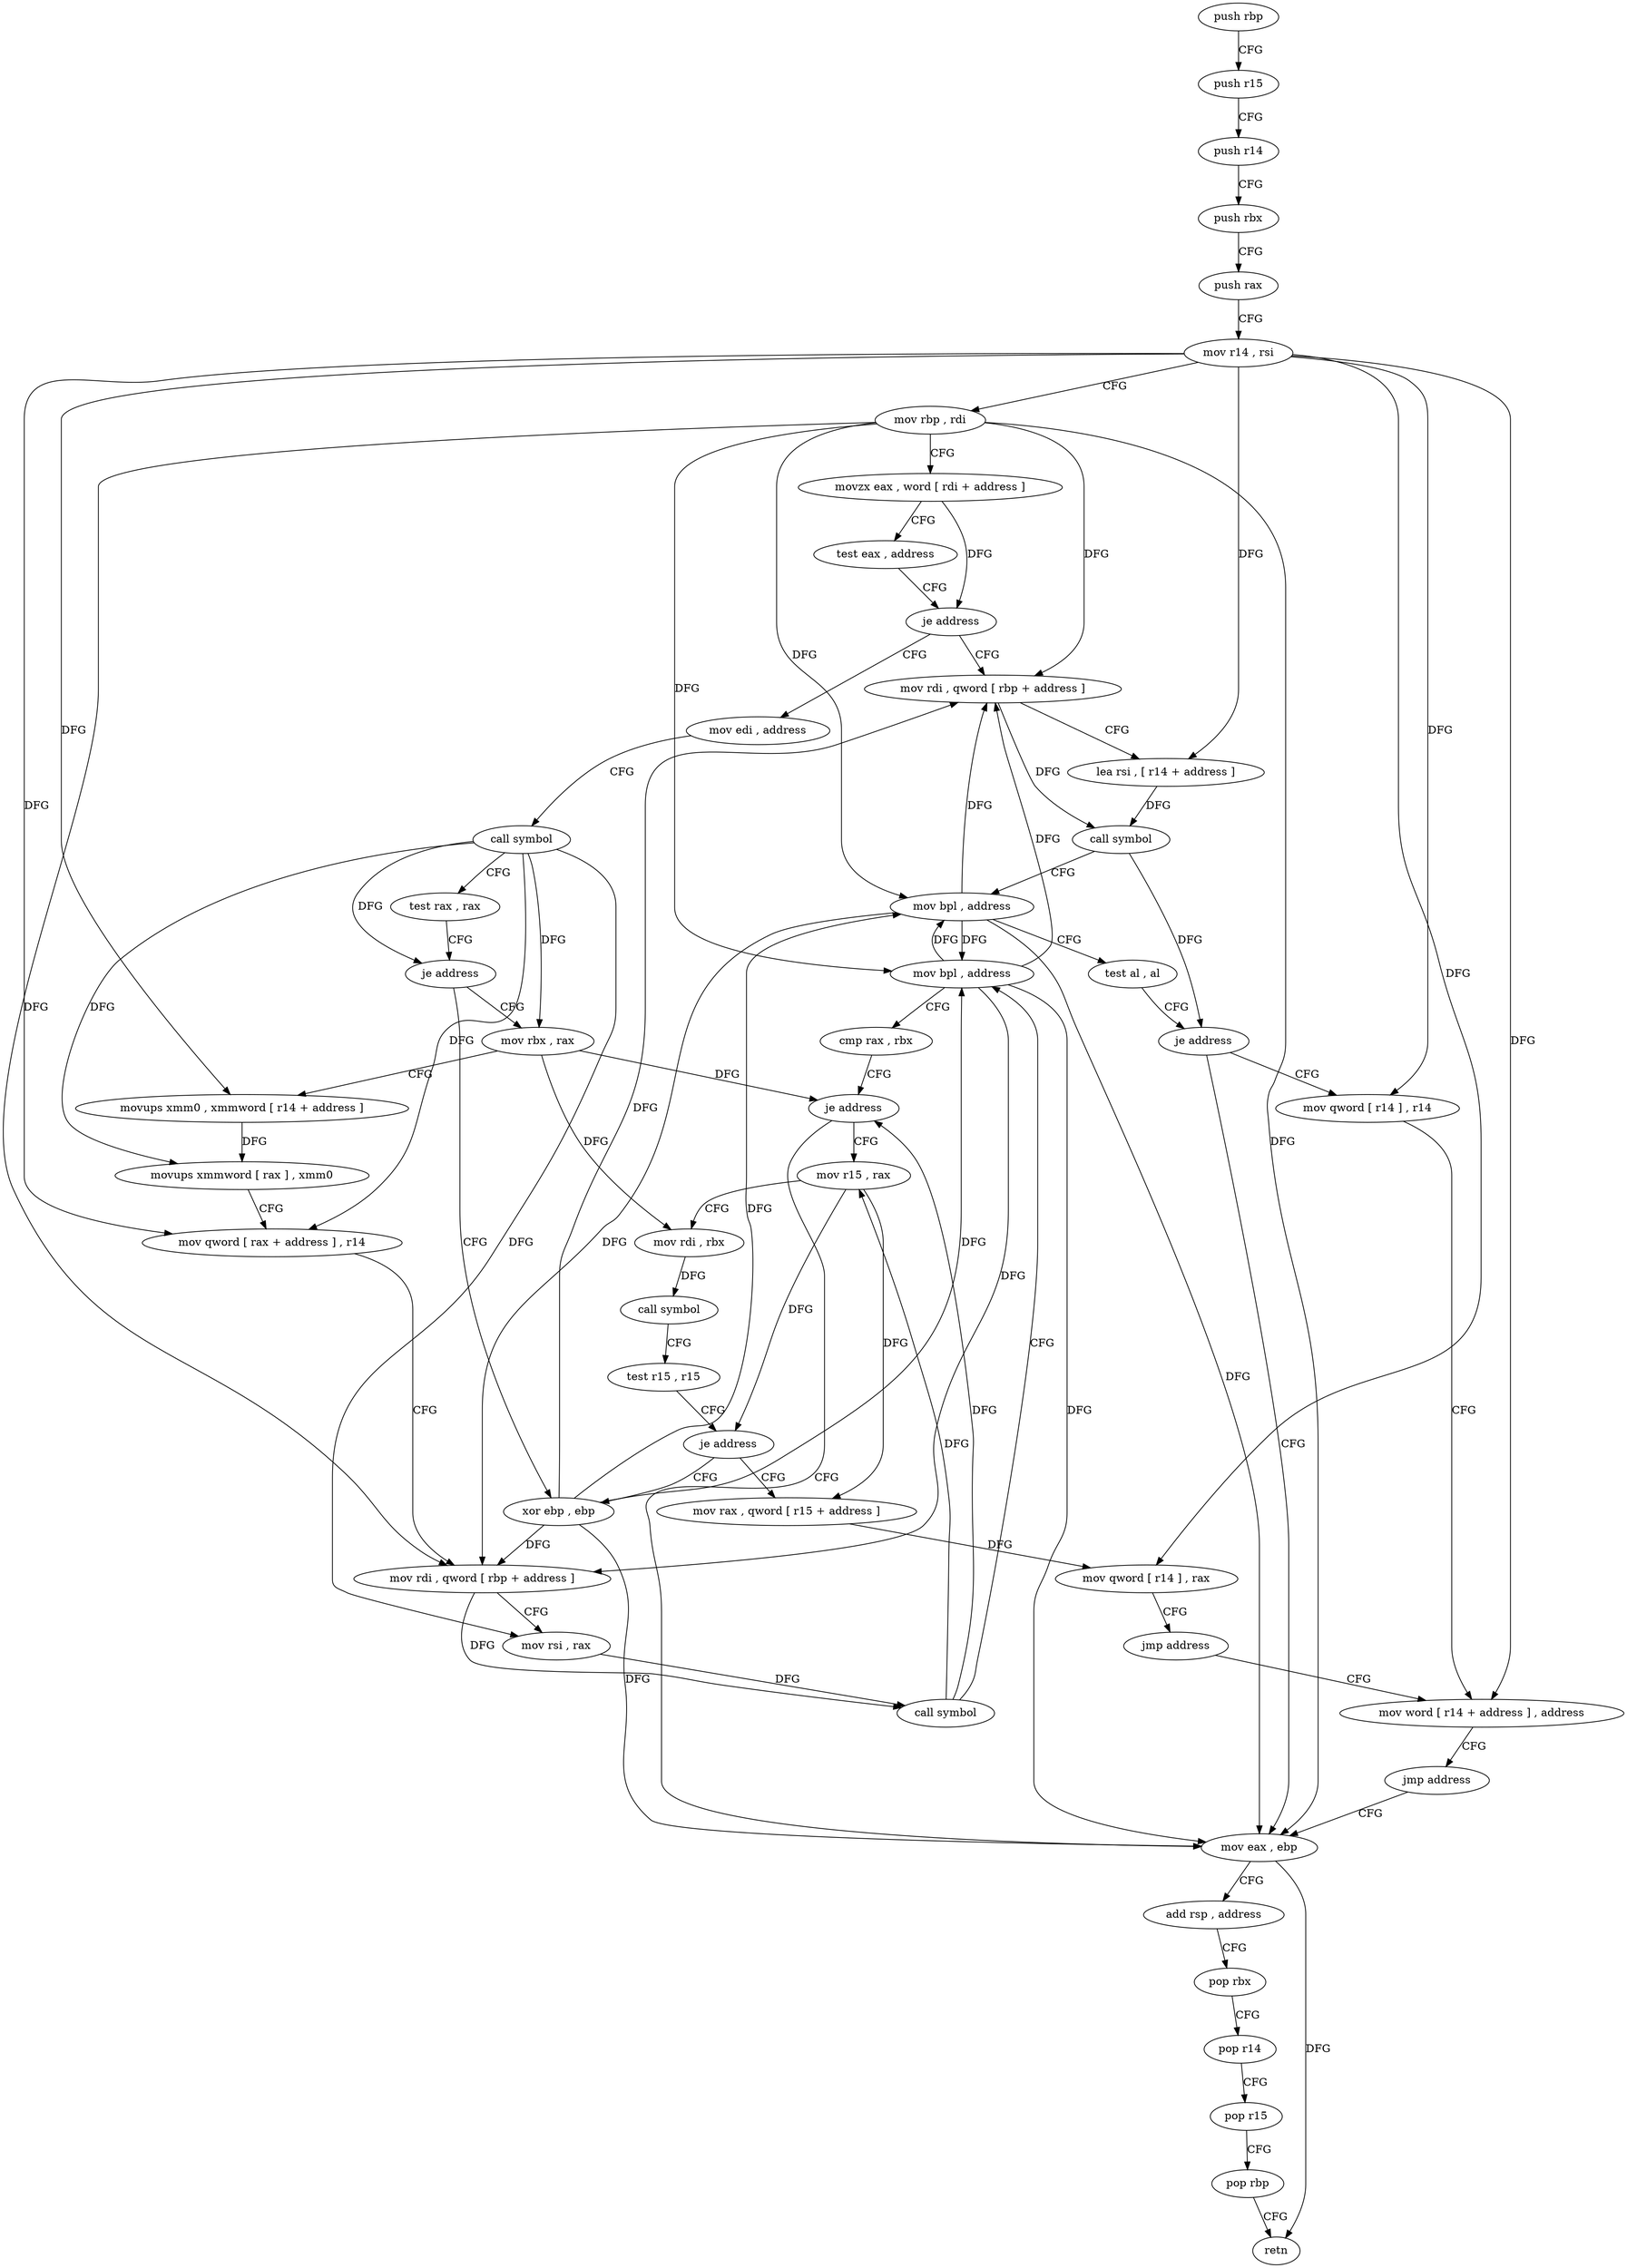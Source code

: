 digraph "func" {
"4274192" [label = "push rbp" ]
"4274193" [label = "push r15" ]
"4274195" [label = "push r14" ]
"4274197" [label = "push rbx" ]
"4274198" [label = "push rax" ]
"4274199" [label = "mov r14 , rsi" ]
"4274202" [label = "mov rbp , rdi" ]
"4274205" [label = "movzx eax , word [ rdi + address ]" ]
"4274209" [label = "test eax , address" ]
"4274214" [label = "je address" ]
"4274291" [label = "mov rdi , qword [ rbp + address ]" ]
"4274216" [label = "mov edi , address" ]
"4274295" [label = "lea rsi , [ r14 + address ]" ]
"4274299" [label = "call symbol" ]
"4274304" [label = "mov bpl , address" ]
"4274307" [label = "test al , al" ]
"4274309" [label = "je address" ]
"4274325" [label = "mov eax , ebp" ]
"4274311" [label = "mov qword [ r14 ] , r14" ]
"4274221" [label = "call symbol" ]
"4274226" [label = "test rax , rax" ]
"4274229" [label = "je address" ]
"4274323" [label = "xor ebp , ebp" ]
"4274231" [label = "mov rbx , rax" ]
"4274327" [label = "add rsp , address" ]
"4274331" [label = "pop rbx" ]
"4274332" [label = "pop r14" ]
"4274334" [label = "pop r15" ]
"4274336" [label = "pop rbp" ]
"4274337" [label = "retn" ]
"4274314" [label = "mov word [ r14 + address ] , address" ]
"4274234" [label = "movups xmm0 , xmmword [ r14 + address ]" ]
"4274239" [label = "movups xmmword [ rax ] , xmm0" ]
"4274242" [label = "mov qword [ rax + address ] , r14" ]
"4274246" [label = "mov rdi , qword [ rbp + address ]" ]
"4274250" [label = "mov rsi , rax" ]
"4274253" [label = "call symbol" ]
"4274258" [label = "mov bpl , address" ]
"4274261" [label = "cmp rax , rbx" ]
"4274264" [label = "je address" ]
"4274266" [label = "mov r15 , rax" ]
"4274269" [label = "mov rdi , rbx" ]
"4274272" [label = "call symbol" ]
"4274277" [label = "test r15 , r15" ]
"4274280" [label = "je address" ]
"4274282" [label = "mov rax , qword [ r15 + address ]" ]
"4274286" [label = "mov qword [ r14 ] , rax" ]
"4274289" [label = "jmp address" ]
"4274321" [label = "jmp address" ]
"4274192" -> "4274193" [ label = "CFG" ]
"4274193" -> "4274195" [ label = "CFG" ]
"4274195" -> "4274197" [ label = "CFG" ]
"4274197" -> "4274198" [ label = "CFG" ]
"4274198" -> "4274199" [ label = "CFG" ]
"4274199" -> "4274202" [ label = "CFG" ]
"4274199" -> "4274295" [ label = "DFG" ]
"4274199" -> "4274311" [ label = "DFG" ]
"4274199" -> "4274234" [ label = "DFG" ]
"4274199" -> "4274242" [ label = "DFG" ]
"4274199" -> "4274314" [ label = "DFG" ]
"4274199" -> "4274286" [ label = "DFG" ]
"4274202" -> "4274205" [ label = "CFG" ]
"4274202" -> "4274291" [ label = "DFG" ]
"4274202" -> "4274304" [ label = "DFG" ]
"4274202" -> "4274325" [ label = "DFG" ]
"4274202" -> "4274246" [ label = "DFG" ]
"4274202" -> "4274258" [ label = "DFG" ]
"4274205" -> "4274209" [ label = "CFG" ]
"4274205" -> "4274214" [ label = "DFG" ]
"4274209" -> "4274214" [ label = "CFG" ]
"4274214" -> "4274291" [ label = "CFG" ]
"4274214" -> "4274216" [ label = "CFG" ]
"4274291" -> "4274295" [ label = "CFG" ]
"4274291" -> "4274299" [ label = "DFG" ]
"4274216" -> "4274221" [ label = "CFG" ]
"4274295" -> "4274299" [ label = "DFG" ]
"4274299" -> "4274304" [ label = "CFG" ]
"4274299" -> "4274309" [ label = "DFG" ]
"4274304" -> "4274307" [ label = "CFG" ]
"4274304" -> "4274291" [ label = "DFG" ]
"4274304" -> "4274325" [ label = "DFG" ]
"4274304" -> "4274246" [ label = "DFG" ]
"4274304" -> "4274258" [ label = "DFG" ]
"4274307" -> "4274309" [ label = "CFG" ]
"4274309" -> "4274325" [ label = "CFG" ]
"4274309" -> "4274311" [ label = "CFG" ]
"4274325" -> "4274327" [ label = "CFG" ]
"4274325" -> "4274337" [ label = "DFG" ]
"4274311" -> "4274314" [ label = "CFG" ]
"4274221" -> "4274226" [ label = "CFG" ]
"4274221" -> "4274229" [ label = "DFG" ]
"4274221" -> "4274231" [ label = "DFG" ]
"4274221" -> "4274239" [ label = "DFG" ]
"4274221" -> "4274242" [ label = "DFG" ]
"4274221" -> "4274250" [ label = "DFG" ]
"4274226" -> "4274229" [ label = "CFG" ]
"4274229" -> "4274323" [ label = "CFG" ]
"4274229" -> "4274231" [ label = "CFG" ]
"4274323" -> "4274325" [ label = "DFG" ]
"4274323" -> "4274291" [ label = "DFG" ]
"4274323" -> "4274304" [ label = "DFG" ]
"4274323" -> "4274246" [ label = "DFG" ]
"4274323" -> "4274258" [ label = "DFG" ]
"4274231" -> "4274234" [ label = "CFG" ]
"4274231" -> "4274264" [ label = "DFG" ]
"4274231" -> "4274269" [ label = "DFG" ]
"4274327" -> "4274331" [ label = "CFG" ]
"4274331" -> "4274332" [ label = "CFG" ]
"4274332" -> "4274334" [ label = "CFG" ]
"4274334" -> "4274336" [ label = "CFG" ]
"4274336" -> "4274337" [ label = "CFG" ]
"4274314" -> "4274321" [ label = "CFG" ]
"4274234" -> "4274239" [ label = "DFG" ]
"4274239" -> "4274242" [ label = "CFG" ]
"4274242" -> "4274246" [ label = "CFG" ]
"4274246" -> "4274250" [ label = "CFG" ]
"4274246" -> "4274253" [ label = "DFG" ]
"4274250" -> "4274253" [ label = "DFG" ]
"4274253" -> "4274258" [ label = "CFG" ]
"4274253" -> "4274264" [ label = "DFG" ]
"4274253" -> "4274266" [ label = "DFG" ]
"4274258" -> "4274261" [ label = "CFG" ]
"4274258" -> "4274291" [ label = "DFG" ]
"4274258" -> "4274304" [ label = "DFG" ]
"4274258" -> "4274325" [ label = "DFG" ]
"4274258" -> "4274246" [ label = "DFG" ]
"4274261" -> "4274264" [ label = "CFG" ]
"4274264" -> "4274325" [ label = "CFG" ]
"4274264" -> "4274266" [ label = "CFG" ]
"4274266" -> "4274269" [ label = "CFG" ]
"4274266" -> "4274280" [ label = "DFG" ]
"4274266" -> "4274282" [ label = "DFG" ]
"4274269" -> "4274272" [ label = "DFG" ]
"4274272" -> "4274277" [ label = "CFG" ]
"4274277" -> "4274280" [ label = "CFG" ]
"4274280" -> "4274323" [ label = "CFG" ]
"4274280" -> "4274282" [ label = "CFG" ]
"4274282" -> "4274286" [ label = "DFG" ]
"4274286" -> "4274289" [ label = "CFG" ]
"4274289" -> "4274314" [ label = "CFG" ]
"4274321" -> "4274325" [ label = "CFG" ]
}
